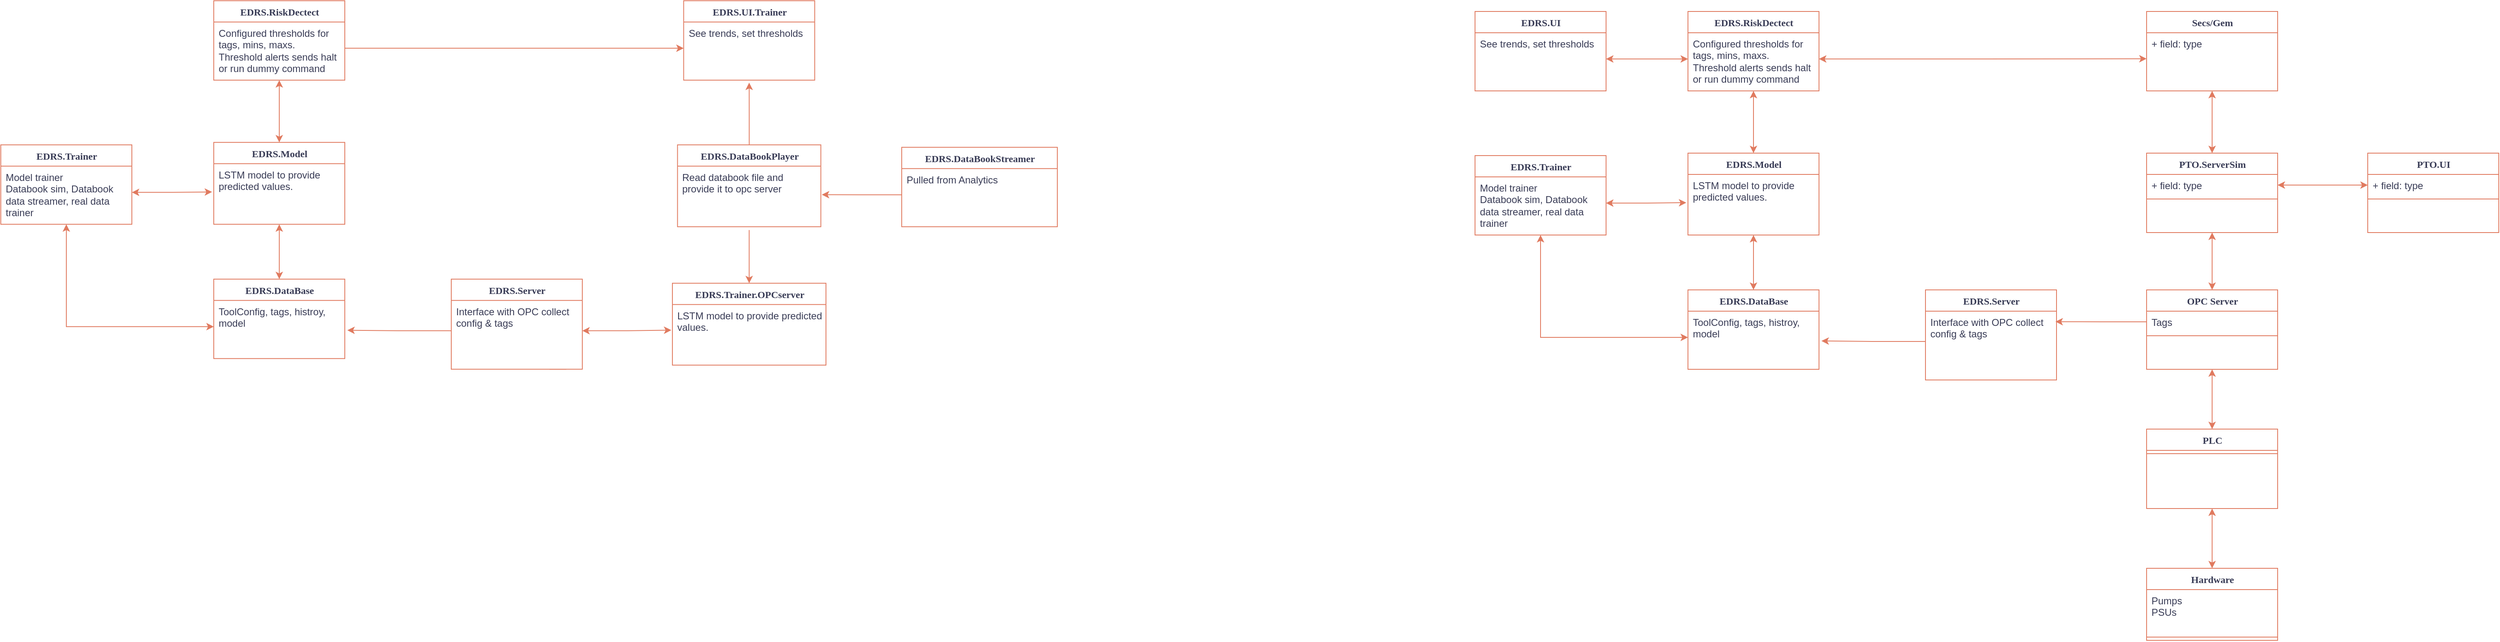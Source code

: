 <mxfile version="24.6.3" type="github">
  <diagram name="Page-1" id="9f46799a-70d6-7492-0946-bef42562c5a5">
    <mxGraphModel dx="4300" dy="1894" grid="1" gridSize="10" guides="1" tooltips="1" connect="1" arrows="1" fold="1" page="1" pageScale="1" pageWidth="1100" pageHeight="850" background="none" math="0" shadow="0">
      <root>
        <mxCell id="0" />
        <mxCell id="1" parent="0" />
        <mxCell id="jNz-noghiVYLugenPzz1-58" style="edgeStyle=orthogonalEdgeStyle;rounded=0;orthogonalLoop=1;jettySize=auto;html=1;exitX=0.5;exitY=0;exitDx=0;exitDy=0;entryX=0.5;entryY=1;entryDx=0;entryDy=0;startArrow=classic;startFill=1;labelBackgroundColor=none;strokeColor=#E07A5F;fontColor=default;" edge="1" parent="1" source="78961159f06e98e8-30" target="jNz-noghiVYLugenPzz1-15">
          <mxGeometry relative="1" as="geometry" />
        </mxCell>
        <mxCell id="78961159f06e98e8-30" value="PTO.ServerSim" style="swimlane;html=1;fontStyle=1;align=center;verticalAlign=top;childLayout=stackLayout;horizontal=1;startSize=26;horizontalStack=0;resizeParent=1;resizeLast=0;collapsible=1;marginBottom=0;swimlaneFillColor=#ffffff;rounded=0;shadow=0;comic=0;labelBackgroundColor=none;strokeWidth=1;fillColor=none;fontFamily=Verdana;fontSize=12;strokeColor=#E07A5F;fontColor=#393C56;" parent="1" vertex="1">
          <mxGeometry x="430" y="83" width="160" height="97" as="geometry" />
        </mxCell>
        <mxCell id="78961159f06e98e8-31" value="+ field: type" style="text;html=1;strokeColor=none;fillColor=none;align=left;verticalAlign=top;spacingLeft=4;spacingRight=4;whiteSpace=wrap;overflow=hidden;rotatable=0;points=[[0,0.5],[1,0.5]];portConstraint=eastwest;labelBackgroundColor=none;fontColor=#393C56;" parent="78961159f06e98e8-30" vertex="1">
          <mxGeometry y="26" width="160" height="26" as="geometry" />
        </mxCell>
        <mxCell id="78961159f06e98e8-38" value="" style="line;html=1;strokeWidth=1;fillColor=none;align=left;verticalAlign=middle;spacingTop=-1;spacingLeft=3;spacingRight=3;rotatable=0;labelPosition=right;points=[];portConstraint=eastwest;labelBackgroundColor=none;strokeColor=#E07A5F;fontColor=#393C56;" parent="78961159f06e98e8-30" vertex="1">
          <mxGeometry y="52" width="160" height="8" as="geometry" />
        </mxCell>
        <mxCell id="jNz-noghiVYLugenPzz1-57" style="edgeStyle=orthogonalEdgeStyle;rounded=0;orthogonalLoop=1;jettySize=auto;html=1;exitX=0.5;exitY=0;exitDx=0;exitDy=0;entryX=0.5;entryY=1;entryDx=0;entryDy=0;startArrow=classic;startFill=1;labelBackgroundColor=none;strokeColor=#E07A5F;fontColor=default;" edge="1" parent="1" source="jNz-noghiVYLugenPzz1-2" target="78961159f06e98e8-30">
          <mxGeometry relative="1" as="geometry" />
        </mxCell>
        <mxCell id="jNz-noghiVYLugenPzz1-60" style="edgeStyle=orthogonalEdgeStyle;rounded=0;orthogonalLoop=1;jettySize=auto;html=1;exitX=0.5;exitY=1;exitDx=0;exitDy=0;startArrow=classic;startFill=1;labelBackgroundColor=none;strokeColor=#E07A5F;fontColor=default;" edge="1" parent="1" source="jNz-noghiVYLugenPzz1-2" target="jNz-noghiVYLugenPzz1-7">
          <mxGeometry relative="1" as="geometry" />
        </mxCell>
        <mxCell id="jNz-noghiVYLugenPzz1-2" value="OPC Server" style="swimlane;html=1;fontStyle=1;align=center;verticalAlign=top;childLayout=stackLayout;horizontal=1;startSize=26;horizontalStack=0;resizeParent=1;resizeLast=0;collapsible=1;marginBottom=0;swimlaneFillColor=#ffffff;rounded=0;shadow=0;comic=0;labelBackgroundColor=none;strokeWidth=1;fillColor=none;fontFamily=Verdana;fontSize=12;strokeColor=#E07A5F;fontColor=#393C56;" vertex="1" parent="1">
          <mxGeometry x="430" y="250" width="160" height="97" as="geometry" />
        </mxCell>
        <mxCell id="jNz-noghiVYLugenPzz1-3" value="Tags" style="text;html=1;strokeColor=none;fillColor=none;align=left;verticalAlign=top;spacingLeft=4;spacingRight=4;whiteSpace=wrap;overflow=hidden;rotatable=0;points=[[0,0.5],[1,0.5]];portConstraint=eastwest;labelBackgroundColor=none;fontColor=#393C56;" vertex="1" parent="jNz-noghiVYLugenPzz1-2">
          <mxGeometry y="26" width="160" height="26" as="geometry" />
        </mxCell>
        <mxCell id="jNz-noghiVYLugenPzz1-4" value="" style="line;html=1;strokeWidth=1;fillColor=none;align=left;verticalAlign=middle;spacingTop=-1;spacingLeft=3;spacingRight=3;rotatable=0;labelPosition=right;points=[];portConstraint=eastwest;labelBackgroundColor=none;strokeColor=#E07A5F;fontColor=#393C56;" vertex="1" parent="jNz-noghiVYLugenPzz1-2">
          <mxGeometry y="52" width="160" height="8" as="geometry" />
        </mxCell>
        <mxCell id="jNz-noghiVYLugenPzz1-62" style="edgeStyle=orthogonalEdgeStyle;rounded=0;orthogonalLoop=1;jettySize=auto;html=1;exitX=0.5;exitY=1;exitDx=0;exitDy=0;entryX=0.5;entryY=0;entryDx=0;entryDy=0;startArrow=classic;startFill=1;labelBackgroundColor=none;strokeColor=#E07A5F;fontColor=default;" edge="1" parent="1" source="jNz-noghiVYLugenPzz1-7" target="jNz-noghiVYLugenPzz1-11">
          <mxGeometry relative="1" as="geometry" />
        </mxCell>
        <mxCell id="jNz-noghiVYLugenPzz1-7" value="PLC" style="swimlane;html=1;fontStyle=1;align=center;verticalAlign=top;childLayout=stackLayout;horizontal=1;startSize=26;horizontalStack=0;resizeParent=1;resizeLast=0;collapsible=1;marginBottom=0;swimlaneFillColor=#ffffff;rounded=0;shadow=0;comic=0;labelBackgroundColor=none;strokeWidth=1;fillColor=none;fontFamily=Verdana;fontSize=12;strokeColor=#E07A5F;fontColor=#393C56;" vertex="1" parent="1">
          <mxGeometry x="430" y="420" width="160" height="97" as="geometry" />
        </mxCell>
        <mxCell id="jNz-noghiVYLugenPzz1-9" value="" style="line;html=1;strokeWidth=1;fillColor=none;align=left;verticalAlign=middle;spacingTop=-1;spacingLeft=3;spacingRight=3;rotatable=0;labelPosition=right;points=[];portConstraint=eastwest;labelBackgroundColor=none;strokeColor=#E07A5F;fontColor=#393C56;" vertex="1" parent="jNz-noghiVYLugenPzz1-7">
          <mxGeometry y="26" width="160" height="8" as="geometry" />
        </mxCell>
        <mxCell id="jNz-noghiVYLugenPzz1-11" value="Hardware" style="swimlane;html=1;fontStyle=1;align=center;verticalAlign=top;childLayout=stackLayout;horizontal=1;startSize=26;horizontalStack=0;resizeParent=1;resizeLast=0;collapsible=1;marginBottom=0;swimlaneFillColor=#ffffff;rounded=0;shadow=0;comic=0;labelBackgroundColor=none;strokeWidth=1;fillColor=none;fontFamily=Verdana;fontSize=12;strokeColor=#E07A5F;fontColor=#393C56;" vertex="1" parent="1">
          <mxGeometry x="430" y="590" width="160" height="88" as="geometry" />
        </mxCell>
        <mxCell id="jNz-noghiVYLugenPzz1-12" value="&lt;div&gt;Pumps&lt;/div&gt;&lt;div&gt;PSUs&lt;/div&gt;" style="text;html=1;strokeColor=none;fillColor=none;align=left;verticalAlign=top;spacingLeft=4;spacingRight=4;whiteSpace=wrap;overflow=hidden;rotatable=0;points=[[0,0.5],[1,0.5]];portConstraint=eastwest;labelBackgroundColor=none;fontColor=#393C56;" vertex="1" parent="jNz-noghiVYLugenPzz1-11">
          <mxGeometry y="26" width="160" height="54" as="geometry" />
        </mxCell>
        <mxCell id="jNz-noghiVYLugenPzz1-13" value="" style="line;html=1;strokeWidth=1;fillColor=none;align=left;verticalAlign=middle;spacingTop=-1;spacingLeft=3;spacingRight=3;rotatable=0;labelPosition=right;points=[];portConstraint=eastwest;labelBackgroundColor=none;strokeColor=#E07A5F;fontColor=#393C56;" vertex="1" parent="jNz-noghiVYLugenPzz1-11">
          <mxGeometry y="80" width="160" height="8" as="geometry" />
        </mxCell>
        <mxCell id="jNz-noghiVYLugenPzz1-15" value="Secs/Gem" style="swimlane;html=1;fontStyle=1;align=center;verticalAlign=top;childLayout=stackLayout;horizontal=1;startSize=26;horizontalStack=0;resizeParent=1;resizeLast=0;collapsible=1;marginBottom=0;swimlaneFillColor=#ffffff;rounded=0;shadow=0;comic=0;labelBackgroundColor=none;strokeWidth=1;fillColor=none;fontFamily=Verdana;fontSize=12;strokeColor=#E07A5F;fontColor=#393C56;" vertex="1" parent="1">
          <mxGeometry x="430" y="-90" width="160" height="97" as="geometry" />
        </mxCell>
        <mxCell id="jNz-noghiVYLugenPzz1-16" value="+ field: type" style="text;html=1;strokeColor=none;fillColor=none;align=left;verticalAlign=top;spacingLeft=4;spacingRight=4;whiteSpace=wrap;overflow=hidden;rotatable=0;points=[[0,0.5],[1,0.5]];portConstraint=eastwest;labelBackgroundColor=none;fontColor=#393C56;" vertex="1" parent="jNz-noghiVYLugenPzz1-15">
          <mxGeometry y="26" width="160" height="26" as="geometry" />
        </mxCell>
        <mxCell id="jNz-noghiVYLugenPzz1-18" value="PTO.UI" style="swimlane;html=1;fontStyle=1;align=center;verticalAlign=top;childLayout=stackLayout;horizontal=1;startSize=26;horizontalStack=0;resizeParent=1;resizeLast=0;collapsible=1;marginBottom=0;swimlaneFillColor=#ffffff;rounded=0;shadow=0;comic=0;labelBackgroundColor=none;strokeWidth=1;fillColor=none;fontFamily=Verdana;fontSize=12;strokeColor=#E07A5F;fontColor=#393C56;" vertex="1" parent="1">
          <mxGeometry x="700" y="83" width="160" height="97" as="geometry" />
        </mxCell>
        <mxCell id="jNz-noghiVYLugenPzz1-19" value="+ field: type" style="text;html=1;strokeColor=none;fillColor=none;align=left;verticalAlign=top;spacingLeft=4;spacingRight=4;whiteSpace=wrap;overflow=hidden;rotatable=0;points=[[0,0.5],[1,0.5]];portConstraint=eastwest;labelBackgroundColor=none;fontColor=#393C56;" vertex="1" parent="jNz-noghiVYLugenPzz1-18">
          <mxGeometry y="26" width="160" height="26" as="geometry" />
        </mxCell>
        <mxCell id="jNz-noghiVYLugenPzz1-20" value="" style="line;html=1;strokeWidth=1;fillColor=none;align=left;verticalAlign=middle;spacingTop=-1;spacingLeft=3;spacingRight=3;rotatable=0;labelPosition=right;points=[];portConstraint=eastwest;labelBackgroundColor=none;strokeColor=#E07A5F;fontColor=#393C56;" vertex="1" parent="jNz-noghiVYLugenPzz1-18">
          <mxGeometry y="52" width="160" height="8" as="geometry" />
        </mxCell>
        <mxCell id="jNz-noghiVYLugenPzz1-27" style="edgeStyle=orthogonalEdgeStyle;rounded=0;orthogonalLoop=1;jettySize=auto;html=1;exitX=0.75;exitY=1;exitDx=0;exitDy=0;labelBackgroundColor=none;strokeColor=#E07A5F;fontColor=default;" edge="1" parent="1" source="jNz-noghiVYLugenPzz1-23">
          <mxGeometry relative="1" as="geometry">
            <mxPoint x="300" y="350" as="targetPoint" />
          </mxGeometry>
        </mxCell>
        <mxCell id="jNz-noghiVYLugenPzz1-23" value="EDRS.Server" style="swimlane;html=1;fontStyle=1;align=center;verticalAlign=top;childLayout=stackLayout;horizontal=1;startSize=26;horizontalStack=0;resizeParent=1;resizeLast=0;collapsible=1;marginBottom=0;swimlaneFillColor=#ffffff;rounded=0;shadow=0;comic=0;labelBackgroundColor=none;strokeWidth=1;fillColor=none;fontFamily=Verdana;fontSize=12;strokeColor=#E07A5F;fontColor=#393C56;" vertex="1" parent="1">
          <mxGeometry x="160" y="250" width="160" height="110" as="geometry" />
        </mxCell>
        <mxCell id="jNz-noghiVYLugenPzz1-24" value="Interface with OPC collect config &amp;amp; tags" style="text;html=1;strokeColor=none;fillColor=none;align=left;verticalAlign=top;spacingLeft=4;spacingRight=4;whiteSpace=wrap;overflow=hidden;rotatable=0;points=[[0,0.5],[1,0.5]];portConstraint=eastwest;labelBackgroundColor=none;fontColor=#393C56;" vertex="1" parent="jNz-noghiVYLugenPzz1-23">
          <mxGeometry y="26" width="160" height="74" as="geometry" />
        </mxCell>
        <mxCell id="jNz-noghiVYLugenPzz1-68" style="edgeStyle=orthogonalEdgeStyle;rounded=0;orthogonalLoop=1;jettySize=auto;html=1;exitX=0.5;exitY=0;exitDx=0;exitDy=0;entryX=0.5;entryY=1;entryDx=0;entryDy=0;startArrow=classic;startFill=1;labelBackgroundColor=none;strokeColor=#E07A5F;fontColor=default;" edge="1" parent="1" source="jNz-noghiVYLugenPzz1-28" target="jNz-noghiVYLugenPzz1-31">
          <mxGeometry relative="1" as="geometry" />
        </mxCell>
        <mxCell id="jNz-noghiVYLugenPzz1-28" value="EDRS.Model" style="swimlane;html=1;fontStyle=1;align=center;verticalAlign=top;childLayout=stackLayout;horizontal=1;startSize=26;horizontalStack=0;resizeParent=1;resizeLast=0;collapsible=1;marginBottom=0;swimlaneFillColor=#ffffff;rounded=0;shadow=0;comic=0;labelBackgroundColor=none;strokeWidth=1;fillColor=none;fontFamily=Verdana;fontSize=12;strokeColor=#E07A5F;fontColor=#393C56;" vertex="1" parent="1">
          <mxGeometry x="-130" y="83" width="160" height="100" as="geometry" />
        </mxCell>
        <mxCell id="jNz-noghiVYLugenPzz1-29" value="LSTM model to provide predicted values.&amp;nbsp;" style="text;html=1;strokeColor=none;fillColor=none;align=left;verticalAlign=top;spacingLeft=4;spacingRight=4;whiteSpace=wrap;overflow=hidden;rotatable=0;points=[[0,0.5],[1,0.5]];portConstraint=eastwest;labelBackgroundColor=none;fontColor=#393C56;" vertex="1" parent="jNz-noghiVYLugenPzz1-28">
          <mxGeometry y="26" width="160" height="74" as="geometry" />
        </mxCell>
        <mxCell id="jNz-noghiVYLugenPzz1-31" value="EDRS.RiskDectect" style="swimlane;html=1;fontStyle=1;align=center;verticalAlign=top;childLayout=stackLayout;horizontal=1;startSize=26;horizontalStack=0;resizeParent=1;resizeLast=0;collapsible=1;marginBottom=0;swimlaneFillColor=#ffffff;rounded=0;shadow=0;comic=0;labelBackgroundColor=none;strokeWidth=1;fillColor=none;fontFamily=Verdana;fontSize=12;strokeColor=#E07A5F;fontColor=#393C56;" vertex="1" parent="1">
          <mxGeometry x="-130" y="-90" width="160" height="97" as="geometry" />
        </mxCell>
        <mxCell id="jNz-noghiVYLugenPzz1-84" style="edgeStyle=orthogonalEdgeStyle;rounded=0;orthogonalLoop=1;jettySize=auto;html=1;exitX=1;exitY=0.5;exitDx=0;exitDy=0;startArrow=classic;startFill=1;labelBackgroundColor=none;strokeColor=#E07A5F;fontColor=default;" edge="1" parent="jNz-noghiVYLugenPzz1-31" source="jNz-noghiVYLugenPzz1-32">
          <mxGeometry relative="1" as="geometry">
            <mxPoint x="560" y="57.69" as="targetPoint" />
          </mxGeometry>
        </mxCell>
        <mxCell id="jNz-noghiVYLugenPzz1-32" value="Configured thresholds for tags, mins, maxs.&lt;div&gt;Threshold alerts sends halt or run dummy command&lt;/div&gt;" style="text;html=1;strokeColor=none;fillColor=none;align=left;verticalAlign=top;spacingLeft=4;spacingRight=4;whiteSpace=wrap;overflow=hidden;rotatable=0;points=[[0,0.5],[1,0.5]];portConstraint=eastwest;labelBackgroundColor=none;fontColor=#393C56;" vertex="1" parent="jNz-noghiVYLugenPzz1-31">
          <mxGeometry y="26" width="160" height="64" as="geometry" />
        </mxCell>
        <mxCell id="jNz-noghiVYLugenPzz1-34" value="EDRS.Trainer" style="swimlane;html=1;fontStyle=1;align=center;verticalAlign=top;childLayout=stackLayout;horizontal=1;startSize=26;horizontalStack=0;resizeParent=1;resizeLast=0;collapsible=1;marginBottom=0;swimlaneFillColor=#ffffff;rounded=0;shadow=0;comic=0;labelBackgroundColor=none;strokeWidth=1;fillColor=none;fontFamily=Verdana;fontSize=12;strokeColor=#E07A5F;fontColor=#393C56;" vertex="1" parent="1">
          <mxGeometry x="-390" y="86" width="160" height="97" as="geometry" />
        </mxCell>
        <mxCell id="jNz-noghiVYLugenPzz1-35" value="Model trainer&lt;div&gt;Databook sim, Databook data streamer, real data trainer&lt;/div&gt;" style="text;html=1;strokeColor=none;fillColor=none;align=left;verticalAlign=top;spacingLeft=4;spacingRight=4;whiteSpace=wrap;overflow=hidden;rotatable=0;points=[[0,0.5],[1,0.5]];portConstraint=eastwest;labelBackgroundColor=none;fontColor=#393C56;" vertex="1" parent="jNz-noghiVYLugenPzz1-34">
          <mxGeometry y="26" width="160" height="64" as="geometry" />
        </mxCell>
        <mxCell id="jNz-noghiVYLugenPzz1-64" style="edgeStyle=orthogonalEdgeStyle;rounded=0;orthogonalLoop=1;jettySize=auto;html=1;exitX=0.5;exitY=0;exitDx=0;exitDy=0;entryX=0.5;entryY=1;entryDx=0;entryDy=0;startArrow=classic;startFill=1;labelBackgroundColor=none;strokeColor=#E07A5F;fontColor=default;" edge="1" parent="1" source="jNz-noghiVYLugenPzz1-37" target="jNz-noghiVYLugenPzz1-28">
          <mxGeometry relative="1" as="geometry" />
        </mxCell>
        <mxCell id="jNz-noghiVYLugenPzz1-37" value="EDRS.DataBase" style="swimlane;html=1;fontStyle=1;align=center;verticalAlign=top;childLayout=stackLayout;horizontal=1;startSize=26;horizontalStack=0;resizeParent=1;resizeLast=0;collapsible=1;marginBottom=0;swimlaneFillColor=#ffffff;rounded=0;shadow=0;comic=0;labelBackgroundColor=none;strokeWidth=1;fillColor=none;fontFamily=Verdana;fontSize=12;strokeColor=#E07A5F;fontColor=#393C56;" vertex="1" parent="1">
          <mxGeometry x="-130" y="250" width="160" height="97" as="geometry" />
        </mxCell>
        <mxCell id="jNz-noghiVYLugenPzz1-38" value="ToolConfig, tags, histroy, model" style="text;html=1;strokeColor=none;fillColor=none;align=left;verticalAlign=top;spacingLeft=4;spacingRight=4;whiteSpace=wrap;overflow=hidden;rotatable=0;points=[[0,0.5],[1,0.5]];portConstraint=eastwest;labelBackgroundColor=none;fontColor=#393C56;" vertex="1" parent="jNz-noghiVYLugenPzz1-37">
          <mxGeometry y="26" width="160" height="64" as="geometry" />
        </mxCell>
        <mxCell id="jNz-noghiVYLugenPzz1-45" value="EDRS.UI" style="swimlane;html=1;fontStyle=1;align=center;verticalAlign=top;childLayout=stackLayout;horizontal=1;startSize=26;horizontalStack=0;resizeParent=1;resizeLast=0;collapsible=1;marginBottom=0;swimlaneFillColor=#ffffff;rounded=0;shadow=0;comic=0;labelBackgroundColor=none;strokeWidth=1;fillColor=none;fontFamily=Verdana;fontSize=12;strokeColor=#E07A5F;fontColor=#393C56;" vertex="1" parent="1">
          <mxGeometry x="-390" y="-90" width="160" height="97" as="geometry" />
        </mxCell>
        <mxCell id="jNz-noghiVYLugenPzz1-46" value="See trends, set thresholds" style="text;html=1;strokeColor=none;fillColor=none;align=left;verticalAlign=top;spacingLeft=4;spacingRight=4;whiteSpace=wrap;overflow=hidden;rotatable=0;points=[[0,0.5],[1,0.5]];portConstraint=eastwest;labelBackgroundColor=none;fontColor=#393C56;" vertex="1" parent="jNz-noghiVYLugenPzz1-45">
          <mxGeometry y="26" width="160" height="64" as="geometry" />
        </mxCell>
        <mxCell id="jNz-noghiVYLugenPzz1-59" style="edgeStyle=orthogonalEdgeStyle;rounded=0;orthogonalLoop=1;jettySize=auto;html=1;exitX=1;exitY=0.5;exitDx=0;exitDy=0;entryX=0;entryY=0.5;entryDx=0;entryDy=0;startArrow=classic;startFill=1;labelBackgroundColor=none;strokeColor=#E07A5F;fontColor=default;" edge="1" parent="1" source="78961159f06e98e8-31" target="jNz-noghiVYLugenPzz1-19">
          <mxGeometry relative="1" as="geometry" />
        </mxCell>
        <mxCell id="jNz-noghiVYLugenPzz1-75" style="edgeStyle=orthogonalEdgeStyle;rounded=0;orthogonalLoop=1;jettySize=auto;html=1;startArrow=classic;startFill=1;labelBackgroundColor=none;strokeColor=#E07A5F;fontColor=default;" edge="1" parent="1" source="jNz-noghiVYLugenPzz1-46" target="jNz-noghiVYLugenPzz1-32">
          <mxGeometry relative="1" as="geometry" />
        </mxCell>
        <mxCell id="jNz-noghiVYLugenPzz1-78" style="edgeStyle=orthogonalEdgeStyle;rounded=0;orthogonalLoop=1;jettySize=auto;html=1;exitX=0;exitY=0.5;exitDx=0;exitDy=0;entryX=0.992;entryY=0.173;entryDx=0;entryDy=0;entryPerimeter=0;labelBackgroundColor=none;strokeColor=#E07A5F;fontColor=default;" edge="1" parent="1" source="jNz-noghiVYLugenPzz1-3" target="jNz-noghiVYLugenPzz1-24">
          <mxGeometry relative="1" as="geometry" />
        </mxCell>
        <mxCell id="jNz-noghiVYLugenPzz1-79" style="edgeStyle=orthogonalEdgeStyle;rounded=0;orthogonalLoop=1;jettySize=auto;html=1;entryX=0.5;entryY=1;entryDx=0;entryDy=0;startArrow=classic;startFill=1;labelBackgroundColor=none;strokeColor=#E07A5F;fontColor=default;" edge="1" parent="1" source="jNz-noghiVYLugenPzz1-38" target="jNz-noghiVYLugenPzz1-34">
          <mxGeometry relative="1" as="geometry" />
        </mxCell>
        <mxCell id="jNz-noghiVYLugenPzz1-81" style="edgeStyle=orthogonalEdgeStyle;rounded=0;orthogonalLoop=1;jettySize=auto;html=1;entryX=-0.013;entryY=0.466;entryDx=0;entryDy=0;entryPerimeter=0;startArrow=classic;startFill=1;labelBackgroundColor=none;strokeColor=#E07A5F;fontColor=default;" edge="1" parent="1" source="jNz-noghiVYLugenPzz1-35" target="jNz-noghiVYLugenPzz1-29">
          <mxGeometry relative="1" as="geometry">
            <mxPoint x="-140" y="144" as="targetPoint" />
          </mxGeometry>
        </mxCell>
        <mxCell id="jNz-noghiVYLugenPzz1-82" style="edgeStyle=orthogonalEdgeStyle;rounded=0;orthogonalLoop=1;jettySize=auto;html=1;entryX=1.019;entryY=0.568;entryDx=0;entryDy=0;entryPerimeter=0;startArrow=none;startFill=0;endArrow=classic;endFill=1;labelBackgroundColor=none;strokeColor=#E07A5F;fontColor=default;" edge="1" parent="1" source="jNz-noghiVYLugenPzz1-24" target="jNz-noghiVYLugenPzz1-38">
          <mxGeometry relative="1" as="geometry" />
        </mxCell>
        <mxCell id="jNz-noghiVYLugenPzz1-85" value="EDRS.DataBookStreamer" style="swimlane;html=1;fontStyle=1;align=center;verticalAlign=top;childLayout=stackLayout;horizontal=1;startSize=26;horizontalStack=0;resizeParent=1;resizeLast=0;collapsible=1;marginBottom=0;swimlaneFillColor=#ffffff;rounded=0;shadow=0;comic=0;labelBackgroundColor=none;strokeWidth=1;fillColor=none;fontFamily=Verdana;fontSize=12;strokeColor=#E07A5F;fontColor=#393C56;" vertex="1" parent="1">
          <mxGeometry x="-1090" y="75.92" width="190" height="97" as="geometry" />
        </mxCell>
        <mxCell id="jNz-noghiVYLugenPzz1-86" value="Pulled from Analytics" style="text;html=1;strokeColor=none;fillColor=none;align=left;verticalAlign=top;spacingLeft=4;spacingRight=4;whiteSpace=wrap;overflow=hidden;rotatable=0;points=[[0,0.5],[1,0.5]];portConstraint=eastwest;labelBackgroundColor=none;fontColor=#393C56;" vertex="1" parent="jNz-noghiVYLugenPzz1-85">
          <mxGeometry y="26" width="190" height="64" as="geometry" />
        </mxCell>
        <mxCell id="jNz-noghiVYLugenPzz1-129" style="edgeStyle=orthogonalEdgeStyle;rounded=0;orthogonalLoop=1;jettySize=auto;html=1;labelBackgroundColor=none;strokeColor=#E07A5F;fontColor=default;" edge="1" parent="1" source="jNz-noghiVYLugenPzz1-87">
          <mxGeometry relative="1" as="geometry">
            <mxPoint x="-1276.25" y="-3.08" as="targetPoint" />
          </mxGeometry>
        </mxCell>
        <mxCell id="jNz-noghiVYLugenPzz1-87" value="EDRS.DataBookPlayer" style="swimlane;html=1;fontStyle=1;align=center;verticalAlign=top;childLayout=stackLayout;horizontal=1;startSize=26;horizontalStack=0;resizeParent=1;resizeLast=0;collapsible=1;marginBottom=0;swimlaneFillColor=#ffffff;rounded=0;shadow=0;comic=0;labelBackgroundColor=none;strokeWidth=1;fillColor=none;fontFamily=Verdana;fontSize=12;strokeColor=#E07A5F;fontColor=#393C56;" vertex="1" parent="1">
          <mxGeometry x="-1363.75" y="72.92" width="175" height="100" as="geometry" />
        </mxCell>
        <mxCell id="jNz-noghiVYLugenPzz1-88" value="Read databook file and provide it to opc server" style="text;html=1;strokeColor=none;fillColor=none;align=left;verticalAlign=top;spacingLeft=4;spacingRight=4;whiteSpace=wrap;overflow=hidden;rotatable=0;points=[[0,0.5],[1,0.5]];portConstraint=eastwest;labelBackgroundColor=none;fontColor=#393C56;" vertex="1" parent="jNz-noghiVYLugenPzz1-87">
          <mxGeometry y="26" width="175" height="74" as="geometry" />
        </mxCell>
        <mxCell id="jNz-noghiVYLugenPzz1-122" style="edgeStyle=orthogonalEdgeStyle;rounded=0;orthogonalLoop=1;jettySize=auto;html=1;startArrow=classic;startFill=1;endArrow=none;endFill=0;labelBackgroundColor=none;strokeColor=#E07A5F;fontColor=default;" edge="1" parent="1" source="jNz-noghiVYLugenPzz1-90">
          <mxGeometry relative="1" as="geometry">
            <mxPoint x="-1276.25" y="176.92" as="targetPoint" />
          </mxGeometry>
        </mxCell>
        <mxCell id="jNz-noghiVYLugenPzz1-90" value="EDRS.Trainer.OPCserver" style="swimlane;html=1;fontStyle=1;align=center;verticalAlign=top;childLayout=stackLayout;horizontal=1;startSize=26;horizontalStack=0;resizeParent=1;resizeLast=0;collapsible=1;marginBottom=0;swimlaneFillColor=#ffffff;rounded=0;shadow=0;comic=0;labelBackgroundColor=none;strokeWidth=1;fillColor=none;fontFamily=Verdana;fontSize=12;strokeColor=#E07A5F;fontColor=#393C56;" vertex="1" parent="1">
          <mxGeometry x="-1370" y="241.92" width="187.5" height="100" as="geometry" />
        </mxCell>
        <mxCell id="jNz-noghiVYLugenPzz1-91" value="LSTM model to provide predicted values.&amp;nbsp;" style="text;html=1;strokeColor=none;fillColor=none;align=left;verticalAlign=top;spacingLeft=4;spacingRight=4;whiteSpace=wrap;overflow=hidden;rotatable=0;points=[[0,0.5],[1,0.5]];portConstraint=eastwest;labelBackgroundColor=none;fontColor=#393C56;" vertex="1" parent="jNz-noghiVYLugenPzz1-90">
          <mxGeometry y="26" width="187.5" height="74" as="geometry" />
        </mxCell>
        <mxCell id="jNz-noghiVYLugenPzz1-98" style="edgeStyle=orthogonalEdgeStyle;rounded=0;orthogonalLoop=1;jettySize=auto;html=1;exitX=0.75;exitY=1;exitDx=0;exitDy=0;labelBackgroundColor=none;strokeColor=#E07A5F;fontColor=default;" edge="1" parent="1" source="jNz-noghiVYLugenPzz1-99">
          <mxGeometry relative="1" as="geometry">
            <mxPoint x="-1500" y="336.92" as="targetPoint" />
          </mxGeometry>
        </mxCell>
        <mxCell id="jNz-noghiVYLugenPzz1-99" value="EDRS.Server" style="swimlane;html=1;fontStyle=1;align=center;verticalAlign=top;childLayout=stackLayout;horizontal=1;startSize=26;horizontalStack=0;resizeParent=1;resizeLast=0;collapsible=1;marginBottom=0;swimlaneFillColor=#ffffff;rounded=0;shadow=0;comic=0;labelBackgroundColor=none;strokeWidth=1;fillColor=none;fontFamily=Verdana;fontSize=12;strokeColor=#E07A5F;fontColor=#393C56;" vertex="1" parent="1">
          <mxGeometry x="-1640" y="236.92" width="160" height="110" as="geometry" />
        </mxCell>
        <mxCell id="jNz-noghiVYLugenPzz1-100" value="Interface with OPC collect config &amp;amp; tags" style="text;html=1;strokeColor=none;fillColor=none;align=left;verticalAlign=top;spacingLeft=4;spacingRight=4;whiteSpace=wrap;overflow=hidden;rotatable=0;points=[[0,0.5],[1,0.5]];portConstraint=eastwest;labelBackgroundColor=none;fontColor=#393C56;" vertex="1" parent="jNz-noghiVYLugenPzz1-99">
          <mxGeometry y="26" width="160" height="74" as="geometry" />
        </mxCell>
        <mxCell id="jNz-noghiVYLugenPzz1-101" style="edgeStyle=orthogonalEdgeStyle;rounded=0;orthogonalLoop=1;jettySize=auto;html=1;exitX=0.5;exitY=0;exitDx=0;exitDy=0;entryX=0.5;entryY=1;entryDx=0;entryDy=0;startArrow=classic;startFill=1;labelBackgroundColor=none;strokeColor=#E07A5F;fontColor=default;" edge="1" parent="1" source="jNz-noghiVYLugenPzz1-102" target="jNz-noghiVYLugenPzz1-104">
          <mxGeometry relative="1" as="geometry" />
        </mxCell>
        <mxCell id="jNz-noghiVYLugenPzz1-102" value="EDRS.Model" style="swimlane;html=1;fontStyle=1;align=center;verticalAlign=top;childLayout=stackLayout;horizontal=1;startSize=26;horizontalStack=0;resizeParent=1;resizeLast=0;collapsible=1;marginBottom=0;swimlaneFillColor=#ffffff;rounded=0;shadow=0;comic=0;labelBackgroundColor=none;strokeWidth=1;fillColor=none;fontFamily=Verdana;fontSize=12;strokeColor=#E07A5F;fontColor=#393C56;" vertex="1" parent="1">
          <mxGeometry x="-1930" y="69.92" width="160" height="100" as="geometry" />
        </mxCell>
        <mxCell id="jNz-noghiVYLugenPzz1-103" value="LSTM model to provide predicted values.&amp;nbsp;" style="text;html=1;strokeColor=none;fillColor=none;align=left;verticalAlign=top;spacingLeft=4;spacingRight=4;whiteSpace=wrap;overflow=hidden;rotatable=0;points=[[0,0.5],[1,0.5]];portConstraint=eastwest;labelBackgroundColor=none;fontColor=#393C56;" vertex="1" parent="jNz-noghiVYLugenPzz1-102">
          <mxGeometry y="26" width="160" height="74" as="geometry" />
        </mxCell>
        <mxCell id="jNz-noghiVYLugenPzz1-104" value="EDRS.RiskDectect" style="swimlane;html=1;fontStyle=1;align=center;verticalAlign=top;childLayout=stackLayout;horizontal=1;startSize=26;horizontalStack=0;resizeParent=1;resizeLast=0;collapsible=1;marginBottom=0;swimlaneFillColor=#ffffff;rounded=0;shadow=0;comic=0;labelBackgroundColor=none;strokeWidth=1;fillColor=none;fontFamily=Verdana;fontSize=12;strokeColor=#E07A5F;fontColor=#393C56;" vertex="1" parent="1">
          <mxGeometry x="-1930" y="-103.08" width="160" height="97" as="geometry" />
        </mxCell>
        <mxCell id="jNz-noghiVYLugenPzz1-106" value="Configured thresholds for tags, mins, maxs.&lt;div&gt;Threshold alerts sends halt or run dummy command&lt;/div&gt;" style="text;html=1;strokeColor=none;fillColor=none;align=left;verticalAlign=top;spacingLeft=4;spacingRight=4;whiteSpace=wrap;overflow=hidden;rotatable=0;points=[[0,0.5],[1,0.5]];portConstraint=eastwest;labelBackgroundColor=none;fontColor=#393C56;" vertex="1" parent="jNz-noghiVYLugenPzz1-104">
          <mxGeometry y="26" width="160" height="64" as="geometry" />
        </mxCell>
        <mxCell id="jNz-noghiVYLugenPzz1-107" value="EDRS.Trainer" style="swimlane;html=1;fontStyle=1;align=center;verticalAlign=top;childLayout=stackLayout;horizontal=1;startSize=26;horizontalStack=0;resizeParent=1;resizeLast=0;collapsible=1;marginBottom=0;swimlaneFillColor=#ffffff;rounded=0;shadow=0;comic=0;labelBackgroundColor=none;strokeWidth=1;fillColor=none;fontFamily=Verdana;fontSize=12;strokeColor=#E07A5F;fontColor=#393C56;" vertex="1" parent="1">
          <mxGeometry x="-2190" y="72.92" width="160" height="97" as="geometry" />
        </mxCell>
        <mxCell id="jNz-noghiVYLugenPzz1-108" value="Model trainer&lt;div&gt;Databook sim, Databook data streamer, real data trainer&lt;/div&gt;" style="text;html=1;strokeColor=none;fillColor=none;align=left;verticalAlign=top;spacingLeft=4;spacingRight=4;whiteSpace=wrap;overflow=hidden;rotatable=0;points=[[0,0.5],[1,0.5]];portConstraint=eastwest;labelBackgroundColor=none;fontColor=#393C56;" vertex="1" parent="jNz-noghiVYLugenPzz1-107">
          <mxGeometry y="26" width="160" height="64" as="geometry" />
        </mxCell>
        <mxCell id="jNz-noghiVYLugenPzz1-109" style="edgeStyle=orthogonalEdgeStyle;rounded=0;orthogonalLoop=1;jettySize=auto;html=1;exitX=0.5;exitY=0;exitDx=0;exitDy=0;entryX=0.5;entryY=1;entryDx=0;entryDy=0;startArrow=classic;startFill=1;labelBackgroundColor=none;strokeColor=#E07A5F;fontColor=default;" edge="1" parent="1" source="jNz-noghiVYLugenPzz1-110" target="jNz-noghiVYLugenPzz1-102">
          <mxGeometry relative="1" as="geometry" />
        </mxCell>
        <mxCell id="jNz-noghiVYLugenPzz1-110" value="EDRS.DataBase" style="swimlane;html=1;fontStyle=1;align=center;verticalAlign=top;childLayout=stackLayout;horizontal=1;startSize=26;horizontalStack=0;resizeParent=1;resizeLast=0;collapsible=1;marginBottom=0;swimlaneFillColor=#ffffff;rounded=0;shadow=0;comic=0;labelBackgroundColor=none;strokeWidth=1;fillColor=none;fontFamily=Verdana;fontSize=12;strokeColor=#E07A5F;fontColor=#393C56;" vertex="1" parent="1">
          <mxGeometry x="-1930" y="236.92" width="160" height="97" as="geometry" />
        </mxCell>
        <mxCell id="jNz-noghiVYLugenPzz1-111" value="ToolConfig, tags, histroy, model" style="text;html=1;strokeColor=none;fillColor=none;align=left;verticalAlign=top;spacingLeft=4;spacingRight=4;whiteSpace=wrap;overflow=hidden;rotatable=0;points=[[0,0.5],[1,0.5]];portConstraint=eastwest;labelBackgroundColor=none;fontColor=#393C56;" vertex="1" parent="jNz-noghiVYLugenPzz1-110">
          <mxGeometry y="26" width="160" height="64" as="geometry" />
        </mxCell>
        <mxCell id="jNz-noghiVYLugenPzz1-115" style="edgeStyle=orthogonalEdgeStyle;rounded=0;orthogonalLoop=1;jettySize=auto;html=1;entryX=0.5;entryY=1;entryDx=0;entryDy=0;startArrow=classic;startFill=1;labelBackgroundColor=none;strokeColor=#E07A5F;fontColor=default;" edge="1" parent="1" source="jNz-noghiVYLugenPzz1-111" target="jNz-noghiVYLugenPzz1-107">
          <mxGeometry relative="1" as="geometry" />
        </mxCell>
        <mxCell id="jNz-noghiVYLugenPzz1-116" style="edgeStyle=orthogonalEdgeStyle;rounded=0;orthogonalLoop=1;jettySize=auto;html=1;entryX=-0.013;entryY=0.466;entryDx=0;entryDy=0;entryPerimeter=0;startArrow=classic;startFill=1;labelBackgroundColor=none;strokeColor=#E07A5F;fontColor=default;" edge="1" parent="1" source="jNz-noghiVYLugenPzz1-108" target="jNz-noghiVYLugenPzz1-103">
          <mxGeometry relative="1" as="geometry">
            <mxPoint x="-1940" y="130.92" as="targetPoint" />
          </mxGeometry>
        </mxCell>
        <mxCell id="jNz-noghiVYLugenPzz1-117" style="edgeStyle=orthogonalEdgeStyle;rounded=0;orthogonalLoop=1;jettySize=auto;html=1;entryX=1.019;entryY=0.568;entryDx=0;entryDy=0;entryPerimeter=0;startArrow=none;startFill=0;endArrow=classic;endFill=1;labelBackgroundColor=none;strokeColor=#E07A5F;fontColor=default;" edge="1" parent="1" source="jNz-noghiVYLugenPzz1-100" target="jNz-noghiVYLugenPzz1-111">
          <mxGeometry relative="1" as="geometry" />
        </mxCell>
        <mxCell id="jNz-noghiVYLugenPzz1-119" style="edgeStyle=orthogonalEdgeStyle;rounded=0;orthogonalLoop=1;jettySize=auto;html=1;exitX=1;exitY=0.5;exitDx=0;exitDy=0;entryX=-0.007;entryY=0.422;entryDx=0;entryDy=0;entryPerimeter=0;startArrow=classic;startFill=1;labelBackgroundColor=none;strokeColor=#E07A5F;fontColor=default;" edge="1" parent="1" source="jNz-noghiVYLugenPzz1-100" target="jNz-noghiVYLugenPzz1-91">
          <mxGeometry relative="1" as="geometry" />
        </mxCell>
        <mxCell id="jNz-noghiVYLugenPzz1-124" value="EDRS.UI.Trainer" style="swimlane;html=1;fontStyle=1;align=center;verticalAlign=top;childLayout=stackLayout;horizontal=1;startSize=26;horizontalStack=0;resizeParent=1;resizeLast=0;collapsible=1;marginBottom=0;swimlaneFillColor=#ffffff;rounded=0;shadow=0;comic=0;labelBackgroundColor=none;strokeWidth=1;fillColor=none;fontFamily=Verdana;fontSize=12;strokeColor=#E07A5F;fontColor=#393C56;" vertex="1" parent="1">
          <mxGeometry x="-1356.25" y="-103.08" width="160" height="97" as="geometry" />
        </mxCell>
        <mxCell id="jNz-noghiVYLugenPzz1-125" value="See trends, set thresholds" style="text;html=1;strokeColor=none;fillColor=none;align=left;verticalAlign=top;spacingLeft=4;spacingRight=4;whiteSpace=wrap;overflow=hidden;rotatable=0;points=[[0,0.5],[1,0.5]];portConstraint=eastwest;labelBackgroundColor=none;fontColor=#393C56;" vertex="1" parent="jNz-noghiVYLugenPzz1-124">
          <mxGeometry y="26" width="160" height="64" as="geometry" />
        </mxCell>
        <mxCell id="jNz-noghiVYLugenPzz1-128" style="edgeStyle=orthogonalEdgeStyle;rounded=0;orthogonalLoop=1;jettySize=auto;html=1;exitX=0;exitY=0.5;exitDx=0;exitDy=0;entryX=1.007;entryY=0.47;entryDx=0;entryDy=0;entryPerimeter=0;labelBackgroundColor=none;strokeColor=#E07A5F;fontColor=default;" edge="1" parent="1" source="jNz-noghiVYLugenPzz1-86" target="jNz-noghiVYLugenPzz1-88">
          <mxGeometry relative="1" as="geometry">
            <mxPoint x="-1180" y="134.349" as="targetPoint" />
          </mxGeometry>
        </mxCell>
        <mxCell id="jNz-noghiVYLugenPzz1-131" style="edgeStyle=orthogonalEdgeStyle;rounded=0;orthogonalLoop=1;jettySize=auto;html=1;exitX=1;exitY=0.5;exitDx=0;exitDy=0;entryX=0;entryY=0.5;entryDx=0;entryDy=0;labelBackgroundColor=none;strokeColor=#E07A5F;fontColor=default;" edge="1" parent="1" source="jNz-noghiVYLugenPzz1-106" target="jNz-noghiVYLugenPzz1-125">
          <mxGeometry relative="1" as="geometry" />
        </mxCell>
      </root>
    </mxGraphModel>
  </diagram>
</mxfile>
